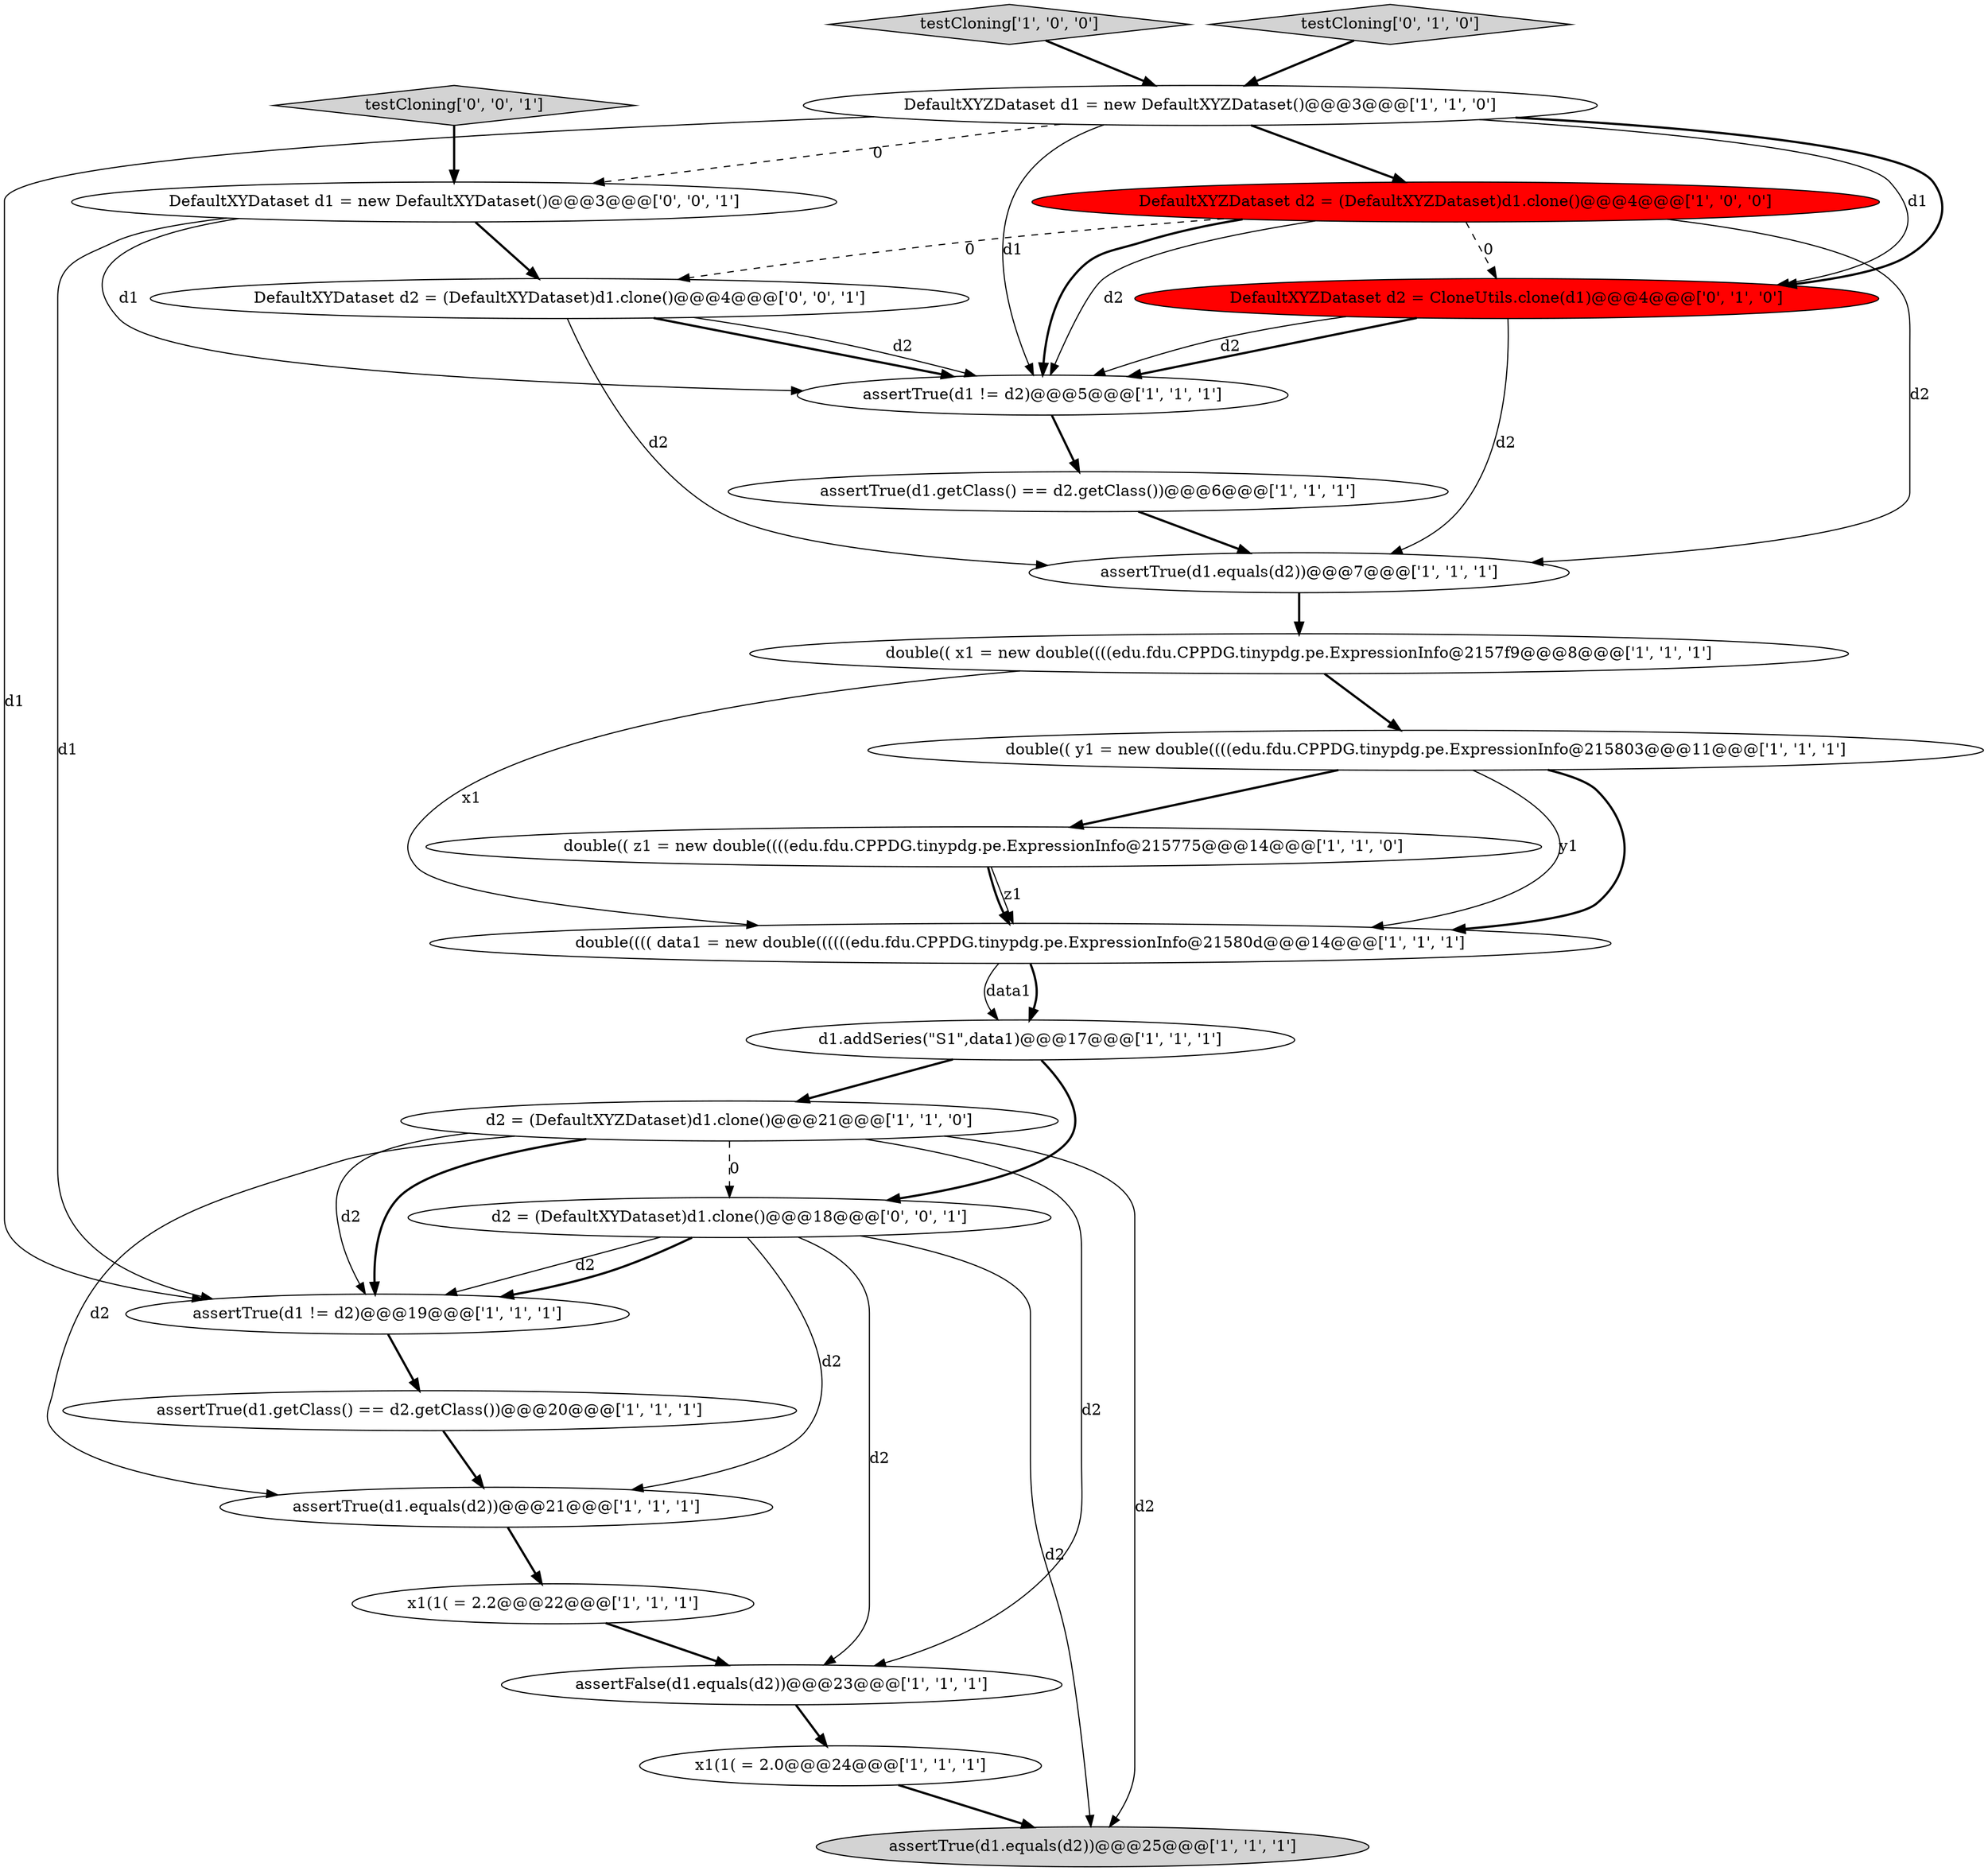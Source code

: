 digraph {
11 [style = filled, label = "double(( y1 = new double((((edu.fdu.CPPDG.tinypdg.pe.ExpressionInfo@215803@@@11@@@['1', '1', '1']", fillcolor = white, shape = ellipse image = "AAA0AAABBB1BBB"];
8 [style = filled, label = "assertTrue(d1.equals(d2))@@@7@@@['1', '1', '1']", fillcolor = white, shape = ellipse image = "AAA0AAABBB1BBB"];
22 [style = filled, label = "DefaultXYDataset d1 = new DefaultXYDataset()@@@3@@@['0', '0', '1']", fillcolor = white, shape = ellipse image = "AAA0AAABBB3BBB"];
18 [style = filled, label = "testCloning['1', '0', '0']", fillcolor = lightgray, shape = diamond image = "AAA0AAABBB1BBB"];
9 [style = filled, label = "assertTrue(d1.equals(d2))@@@21@@@['1', '1', '1']", fillcolor = white, shape = ellipse image = "AAA0AAABBB1BBB"];
4 [style = filled, label = "d2 = (DefaultXYZDataset)d1.clone()@@@21@@@['1', '1', '0']", fillcolor = white, shape = ellipse image = "AAA0AAABBB1BBB"];
16 [style = filled, label = "assertTrue(d1 != d2)@@@19@@@['1', '1', '1']", fillcolor = white, shape = ellipse image = "AAA0AAABBB1BBB"];
20 [style = filled, label = "testCloning['0', '1', '0']", fillcolor = lightgray, shape = diamond image = "AAA0AAABBB2BBB"];
10 [style = filled, label = "assertTrue(d1 != d2)@@@5@@@['1', '1', '1']", fillcolor = white, shape = ellipse image = "AAA0AAABBB1BBB"];
13 [style = filled, label = "assertTrue(d1.getClass() == d2.getClass())@@@6@@@['1', '1', '1']", fillcolor = white, shape = ellipse image = "AAA0AAABBB1BBB"];
5 [style = filled, label = "DefaultXYZDataset d1 = new DefaultXYZDataset()@@@3@@@['1', '1', '0']", fillcolor = white, shape = ellipse image = "AAA0AAABBB1BBB"];
15 [style = filled, label = "double(( x1 = new double((((edu.fdu.CPPDG.tinypdg.pe.ExpressionInfo@2157f9@@@8@@@['1', '1', '1']", fillcolor = white, shape = ellipse image = "AAA0AAABBB1BBB"];
24 [style = filled, label = "DefaultXYDataset d2 = (DefaultXYDataset)d1.clone()@@@4@@@['0', '0', '1']", fillcolor = white, shape = ellipse image = "AAA0AAABBB3BBB"];
6 [style = filled, label = "double(((( data1 = new double((((((edu.fdu.CPPDG.tinypdg.pe.ExpressionInfo@21580d@@@14@@@['1', '1', '1']", fillcolor = white, shape = ellipse image = "AAA0AAABBB1BBB"];
21 [style = filled, label = "d2 = (DefaultXYDataset)d1.clone()@@@18@@@['0', '0', '1']", fillcolor = white, shape = ellipse image = "AAA0AAABBB3BBB"];
0 [style = filled, label = "assertFalse(d1.equals(d2))@@@23@@@['1', '1', '1']", fillcolor = white, shape = ellipse image = "AAA0AAABBB1BBB"];
3 [style = filled, label = "DefaultXYZDataset d2 = (DefaultXYZDataset)d1.clone()@@@4@@@['1', '0', '0']", fillcolor = red, shape = ellipse image = "AAA1AAABBB1BBB"];
17 [style = filled, label = "double(( z1 = new double((((edu.fdu.CPPDG.tinypdg.pe.ExpressionInfo@215775@@@14@@@['1', '1', '0']", fillcolor = white, shape = ellipse image = "AAA0AAABBB1BBB"];
23 [style = filled, label = "testCloning['0', '0', '1']", fillcolor = lightgray, shape = diamond image = "AAA0AAABBB3BBB"];
14 [style = filled, label = "d1.addSeries(\"S1\",data1)@@@17@@@['1', '1', '1']", fillcolor = white, shape = ellipse image = "AAA0AAABBB1BBB"];
2 [style = filled, label = "x1(1( = 2.0@@@24@@@['1', '1', '1']", fillcolor = white, shape = ellipse image = "AAA0AAABBB1BBB"];
12 [style = filled, label = "assertTrue(d1.getClass() == d2.getClass())@@@20@@@['1', '1', '1']", fillcolor = white, shape = ellipse image = "AAA0AAABBB1BBB"];
19 [style = filled, label = "DefaultXYZDataset d2 = CloneUtils.clone(d1)@@@4@@@['0', '1', '0']", fillcolor = red, shape = ellipse image = "AAA1AAABBB2BBB"];
1 [style = filled, label = "x1(1( = 2.2@@@22@@@['1', '1', '1']", fillcolor = white, shape = ellipse image = "AAA0AAABBB1BBB"];
7 [style = filled, label = "assertTrue(d1.equals(d2))@@@25@@@['1', '1', '1']", fillcolor = lightgray, shape = ellipse image = "AAA0AAABBB1BBB"];
24->10 [style = bold, label=""];
5->3 [style = bold, label=""];
19->8 [style = solid, label="d2"];
5->19 [style = solid, label="d1"];
8->15 [style = bold, label=""];
22->10 [style = solid, label="d1"];
17->6 [style = bold, label=""];
4->9 [style = solid, label="d2"];
11->6 [style = bold, label=""];
0->2 [style = bold, label=""];
15->6 [style = solid, label="x1"];
4->16 [style = solid, label="d2"];
3->24 [style = dashed, label="0"];
24->8 [style = solid, label="d2"];
19->10 [style = bold, label=""];
1->0 [style = bold, label=""];
22->16 [style = solid, label="d1"];
5->10 [style = solid, label="d1"];
12->9 [style = bold, label=""];
5->16 [style = solid, label="d1"];
4->21 [style = dashed, label="0"];
4->7 [style = solid, label="d2"];
17->6 [style = solid, label="z1"];
20->5 [style = bold, label=""];
3->19 [style = dashed, label="0"];
3->10 [style = solid, label="d2"];
4->0 [style = solid, label="d2"];
6->14 [style = bold, label=""];
5->19 [style = bold, label=""];
3->10 [style = bold, label=""];
21->7 [style = solid, label="d2"];
23->22 [style = bold, label=""];
11->6 [style = solid, label="y1"];
15->11 [style = bold, label=""];
10->13 [style = bold, label=""];
18->5 [style = bold, label=""];
21->16 [style = solid, label="d2"];
21->16 [style = bold, label=""];
21->0 [style = solid, label="d2"];
11->17 [style = bold, label=""];
21->9 [style = solid, label="d2"];
19->10 [style = solid, label="d2"];
24->10 [style = solid, label="d2"];
2->7 [style = bold, label=""];
22->24 [style = bold, label=""];
13->8 [style = bold, label=""];
9->1 [style = bold, label=""];
6->14 [style = solid, label="data1"];
16->12 [style = bold, label=""];
3->8 [style = solid, label="d2"];
14->21 [style = bold, label=""];
4->16 [style = bold, label=""];
14->4 [style = bold, label=""];
5->22 [style = dashed, label="0"];
}
